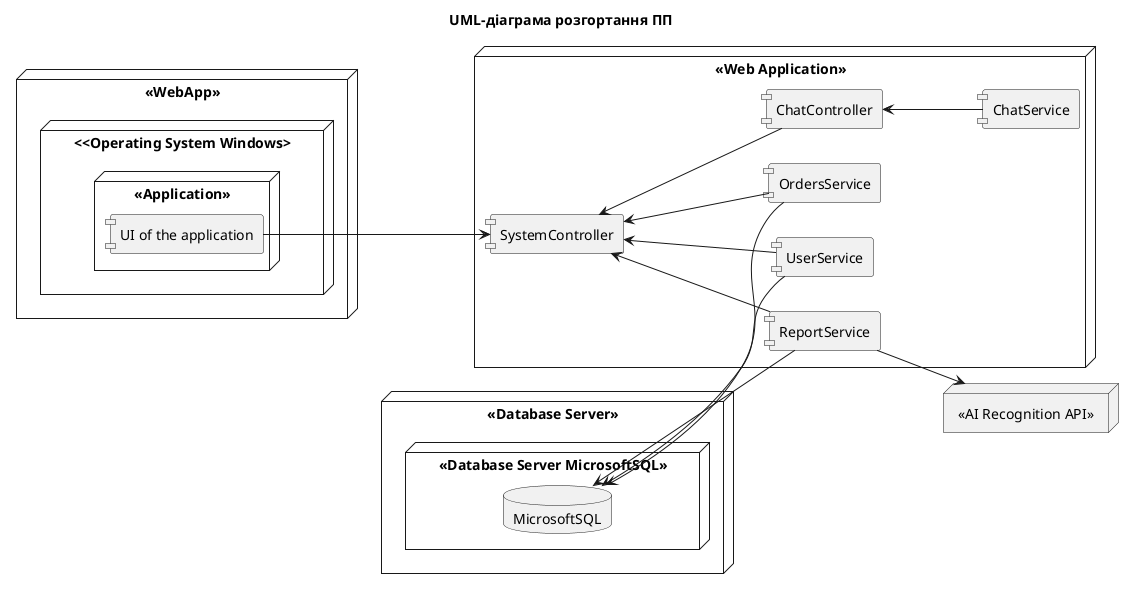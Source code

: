 @startuml
title UML-діаграма розгортання ПП

left to right direction

skinparam componentStyle uml1

node "<<WebApp>>" as ph {
    node "<<Operating System Windows>" {
        node "<<Application>>" {
            component [UI of the application] as ui
        }
    }
}


node "<<Web Application>>" as app {
component [SystemController] as syscontr
component [ChatController] as chatcontr
component [ReportService] as reportserv
component [UserService] as userserv
component [OrdersService] as ordersserv
component [ChatService] as chatserv
}

syscontr <-- chatcontr
ui --> syscontr

chatcontr <-- chatserv
syscontr <-- reportserv
syscontr <-- userserv
syscontr <-- ordersserv



node "<<Database Server>>" as servdb {
	
	    node "<<Database Server MicrosoftSQL>>" as db {
	      database MicrosoftSQL as dbcomp
	    
	}
}

dbcomp <-- reportserv
dbcomp <-- userserv
dbcomp <-- ordersserv



node "<<AI Recognition API>>" as api {
	
}

reportserv -->  api
@enduml
